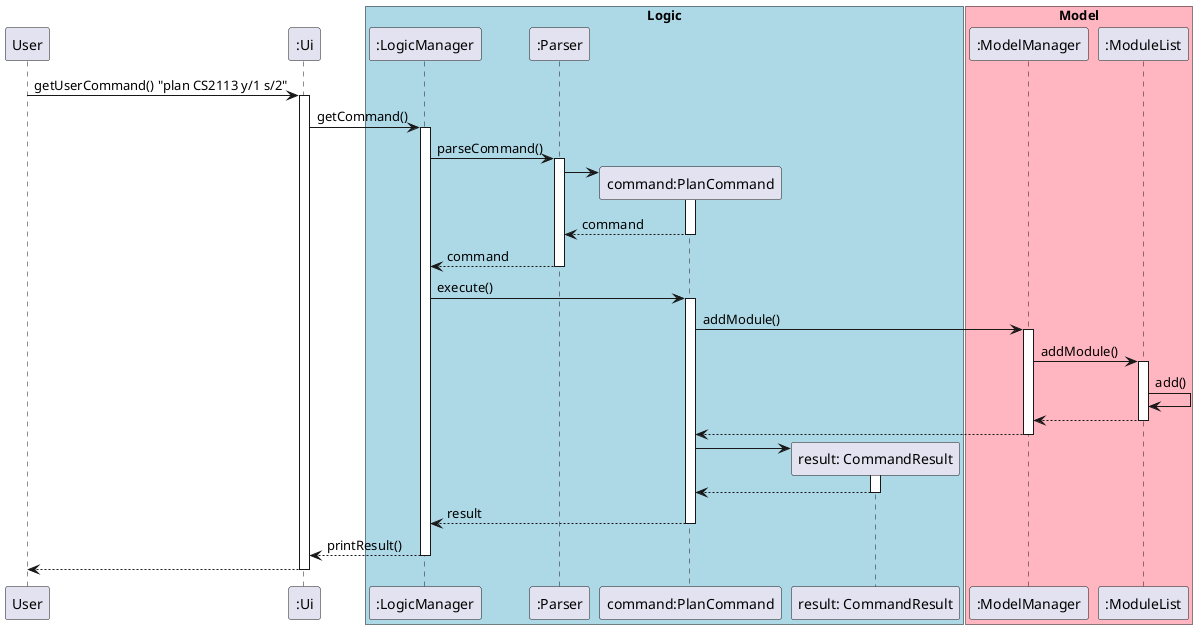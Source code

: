 @startuml
participant User
participant ":Ui" as Ui

box "Logic" #LightBlue
participant ":LogicManager" as LogicManager
participant ":Parser" as Parser
participant "command:PlanCommand" as PlanCommand
participant "result: CommandResult" as CommandResult
end box

box "Model" #LightPink
participant ":ModelManager" as ModelManager
participant ":ModuleList" as ModuleList
end box


User -> Ui: getUserCommand() "plan CS2113 y/1 s/2"
activate Ui
Ui -> LogicManager: getCommand()
activate LogicManager


LogicManager -> Parser: parseCommand()
activate Parser


create PlanCommand
Parser -> PlanCommand
activate PlanCommand

PlanCommand --> Parser: command
deactivate PlanCommand


Parser --> LogicManager: command
deactivate Parser


LogicManager -> PlanCommand: execute()
activate PlanCommand

    

PlanCommand -> ModelManager: addModule()
activate ModelManager

ModelManager -> ModuleList: addModule()
activate ModuleList

ModuleList -> ModuleList: add()

ModuleList --> ModelManager: 
deactivate ModuleList

ModelManager --> PlanCommand
deactivate ModelManager

create CommandResult
PlanCommand -> CommandResult
activate CommandResult
CommandResult --> PlanCommand
deactivate CommandResult


PlanCommand --> LogicManager: result
deactivate PlanCommand

LogicManager --> Ui: printResult()
deactivate LogicManager

Ui --> User
deactivate Ui

@enduml